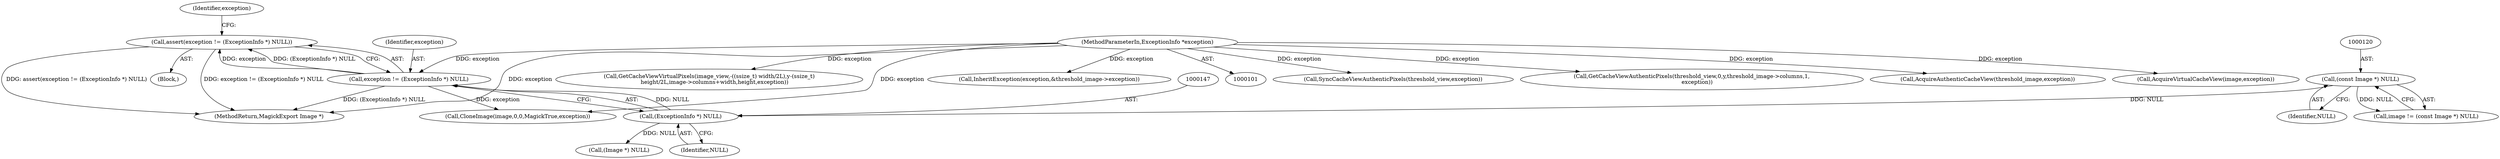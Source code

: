 digraph "0_ImageMagick_55e6dc49f1a381d9d511ee2f888fdc3e3c3e3953@API" {
"1000143" [label="(Call,assert(exception != (ExceptionInfo *) NULL))"];
"1000144" [label="(Call,exception != (ExceptionInfo *) NULL)"];
"1000106" [label="(MethodParameterIn,ExceptionInfo *exception)"];
"1000146" [label="(Call,(ExceptionInfo *) NULL)"];
"1000119" [label="(Call,(const Image *) NULL)"];
"1000889" [label="(MethodReturn,MagickExport Image *)"];
"1000833" [label="(Call,SyncCacheViewAuthenticPixels(threshold_view,exception))"];
"1000166" [label="(Call,(Image *) NULL)"];
"1000282" [label="(Call,GetCacheViewAuthenticPixels(threshold_view,0,y,threshold_image->columns,1,\n      exception))"];
"1000107" [label="(Block,)"];
"1000106" [label="(MethodParameterIn,ExceptionInfo *exception)"];
"1000224" [label="(Call,AcquireAuthenticCacheView(threshold_image,exception))"];
"1000119" [label="(Call,(const Image *) NULL)"];
"1000219" [label="(Call,AcquireVirtualCacheView(image,exception))"];
"1000152" [label="(Identifier,exception)"];
"1000157" [label="(Call,CloneImage(image,0,0,MagickTrue,exception))"];
"1000145" [label="(Identifier,exception)"];
"1000117" [label="(Call,image != (const Image *) NULL)"];
"1000143" [label="(Call,assert(exception != (ExceptionInfo *) NULL))"];
"1000121" [label="(Identifier,NULL)"];
"1000144" [label="(Call,exception != (ExceptionInfo *) NULL)"];
"1000146" [label="(Call,(ExceptionInfo *) NULL)"];
"1000148" [label="(Identifier,NULL)"];
"1000258" [label="(Call,GetCacheViewVirtualPixels(image_view,-((ssize_t) width/2L),y-(ssize_t)\n      height/2L,image->columns+width,height,exception))"];
"1000186" [label="(Call,InheritException(exception,&threshold_image->exception))"];
"1000143" -> "1000107"  [label="AST: "];
"1000143" -> "1000144"  [label="CFG: "];
"1000144" -> "1000143"  [label="AST: "];
"1000152" -> "1000143"  [label="CFG: "];
"1000143" -> "1000889"  [label="DDG: exception != (ExceptionInfo *) NULL"];
"1000143" -> "1000889"  [label="DDG: assert(exception != (ExceptionInfo *) NULL)"];
"1000144" -> "1000143"  [label="DDG: exception"];
"1000144" -> "1000143"  [label="DDG: (ExceptionInfo *) NULL"];
"1000144" -> "1000146"  [label="CFG: "];
"1000145" -> "1000144"  [label="AST: "];
"1000146" -> "1000144"  [label="AST: "];
"1000144" -> "1000889"  [label="DDG: (ExceptionInfo *) NULL"];
"1000106" -> "1000144"  [label="DDG: exception"];
"1000146" -> "1000144"  [label="DDG: NULL"];
"1000144" -> "1000157"  [label="DDG: exception"];
"1000106" -> "1000101"  [label="AST: "];
"1000106" -> "1000889"  [label="DDG: exception"];
"1000106" -> "1000157"  [label="DDG: exception"];
"1000106" -> "1000186"  [label="DDG: exception"];
"1000106" -> "1000219"  [label="DDG: exception"];
"1000106" -> "1000224"  [label="DDG: exception"];
"1000106" -> "1000258"  [label="DDG: exception"];
"1000106" -> "1000282"  [label="DDG: exception"];
"1000106" -> "1000833"  [label="DDG: exception"];
"1000146" -> "1000148"  [label="CFG: "];
"1000147" -> "1000146"  [label="AST: "];
"1000148" -> "1000146"  [label="AST: "];
"1000119" -> "1000146"  [label="DDG: NULL"];
"1000146" -> "1000166"  [label="DDG: NULL"];
"1000119" -> "1000117"  [label="AST: "];
"1000119" -> "1000121"  [label="CFG: "];
"1000120" -> "1000119"  [label="AST: "];
"1000121" -> "1000119"  [label="AST: "];
"1000117" -> "1000119"  [label="CFG: "];
"1000119" -> "1000117"  [label="DDG: NULL"];
}
